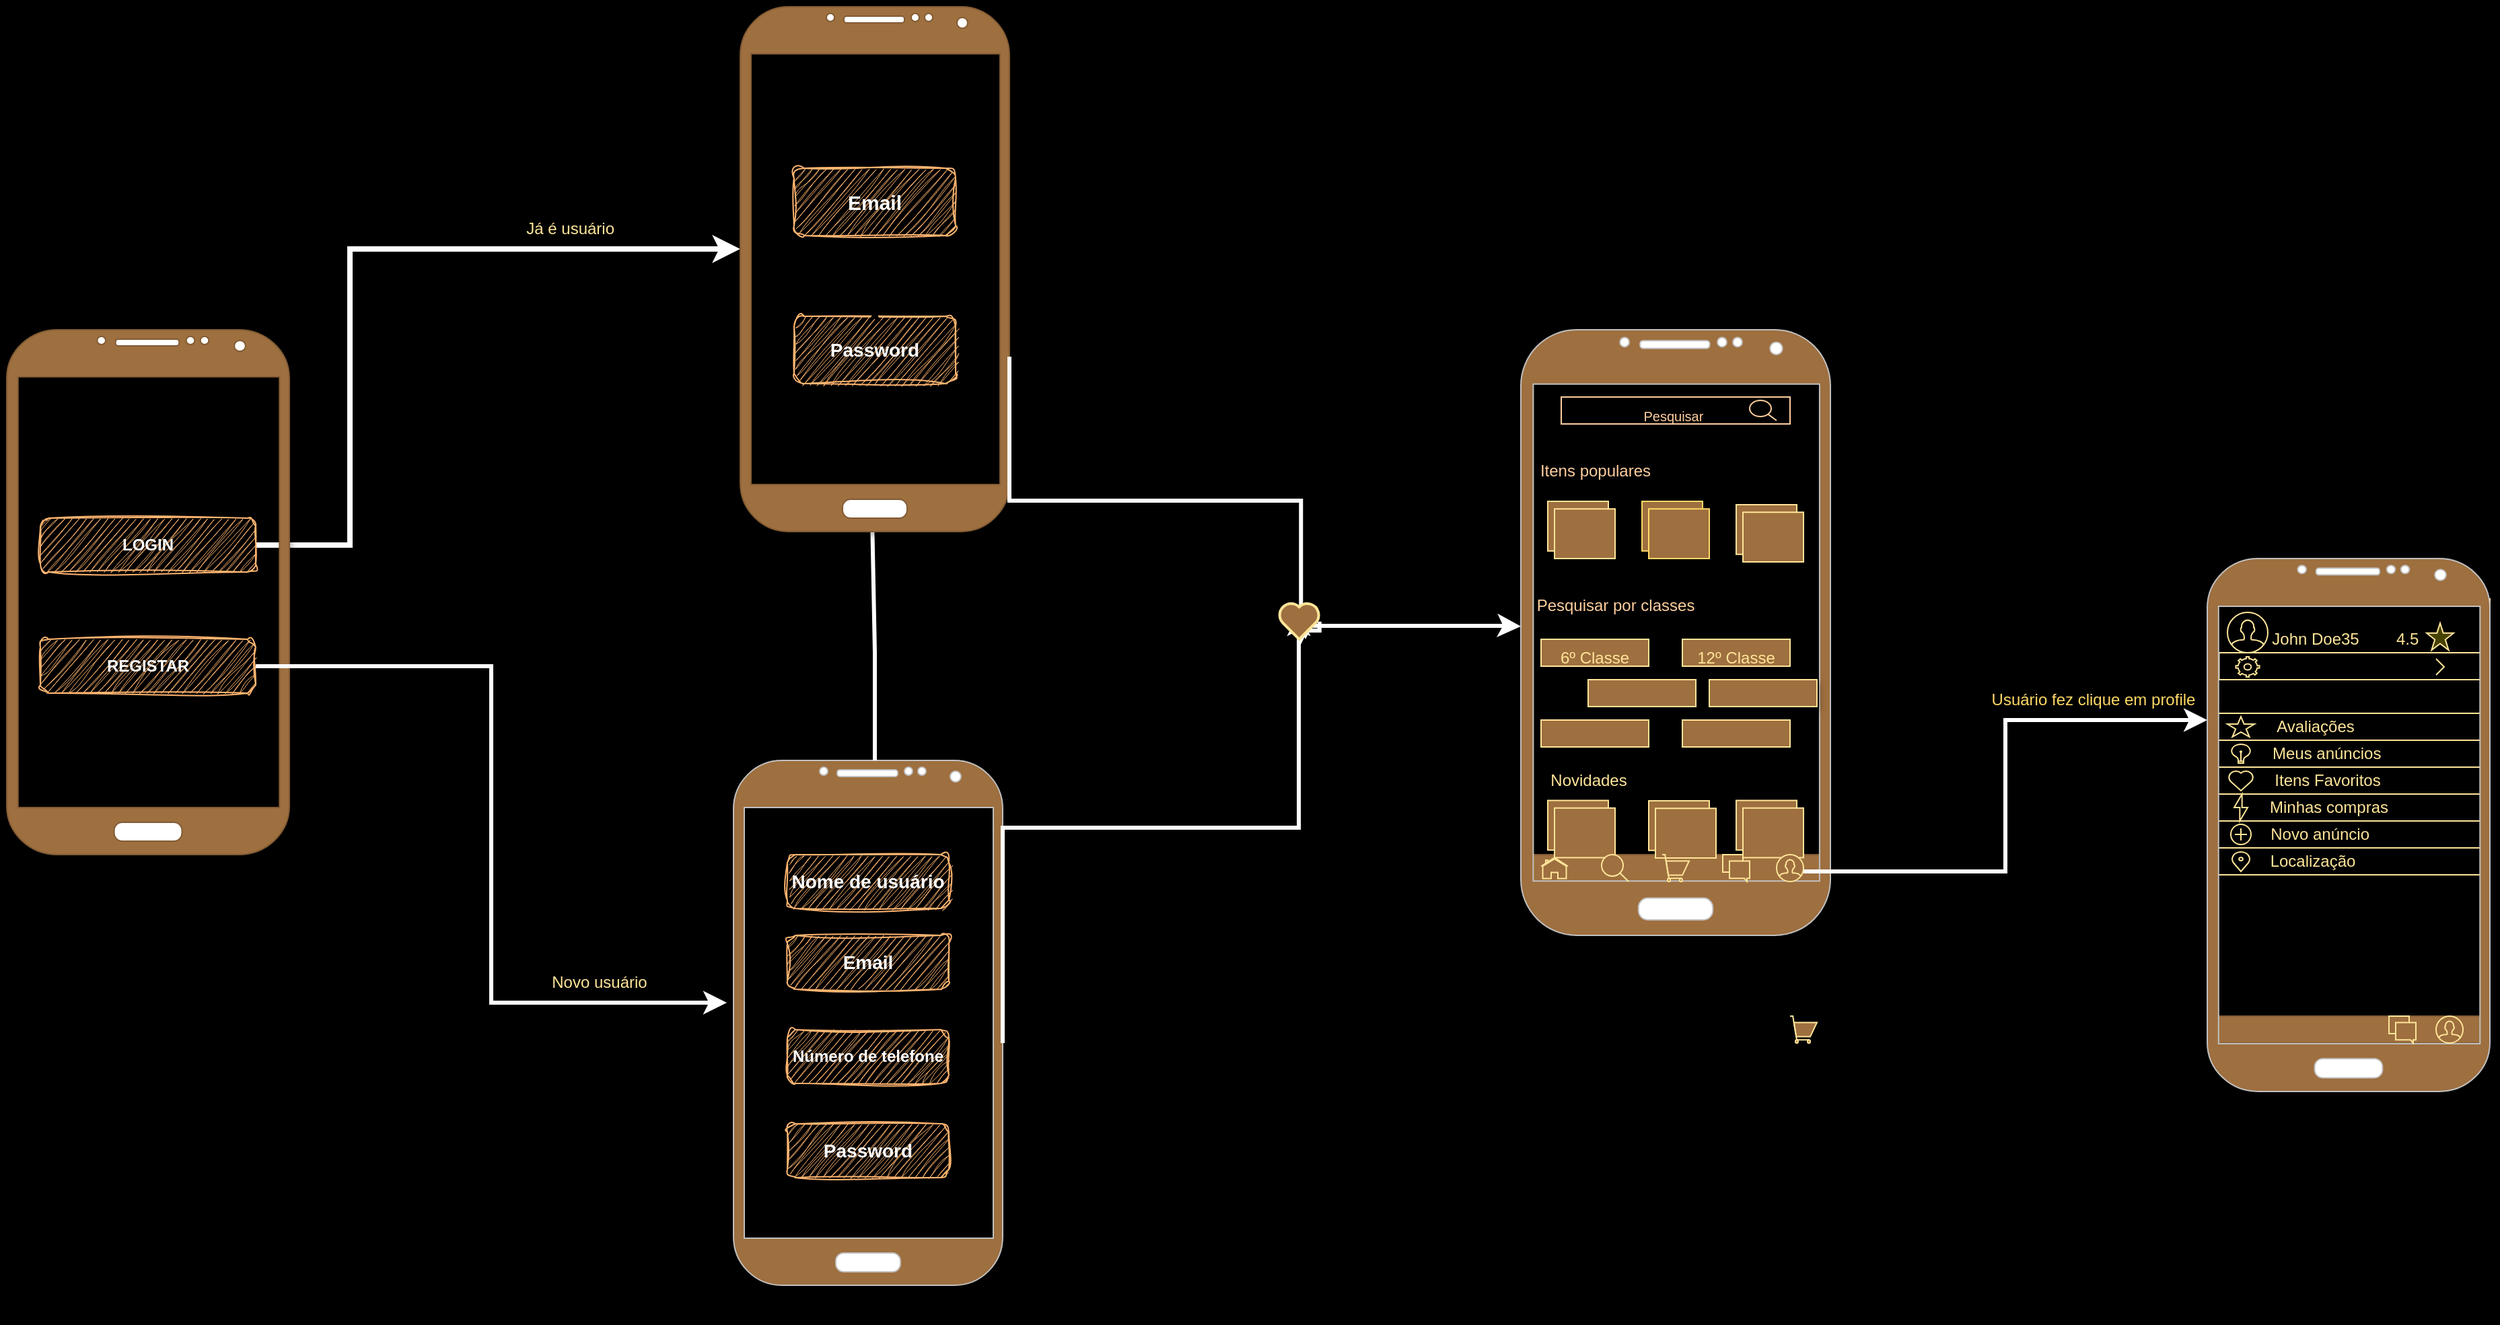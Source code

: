 <mxfile version="22.0.0" type="github" pages="2">
  <diagram id="kgpKYQtTHZ0yAKxKKP6v" name="Page-1">
    <mxGraphModel dx="1020" dy="537" grid="1" gridSize="10" guides="1" tooltips="1" connect="1" arrows="1" fold="1" page="1" pageScale="1" pageWidth="850" pageHeight="1100" background="#000000" math="0" shadow="0">
      <root>
        <mxCell id="0" />
        <mxCell id="1" parent="0" />
        <mxCell id="gszBq1xayT0m0fYIKKLI-88" value="" style="rounded=0;whiteSpace=wrap;html=1;strokeColor=#825B34;align=center;verticalAlign=top;fontFamily=Helvetica;fontSize=12;fontColor=#f4a4c0;fillColor=#9E6F3F;gradientColor=none;fillStyle=auto;shadow=1;dashed=0;strokeWidth=1;" vertex="1" parent="1">
          <mxGeometry x="1890" y="810" width="210" height="20" as="geometry" />
        </mxCell>
        <mxCell id="gszBq1xayT0m0fYIKKLI-70" value="" style="rounded=0;whiteSpace=wrap;html=1;strokeColor=#FFE599;align=center;verticalAlign=middle;fontFamily=Helvetica;fontSize=12;fontColor=#FFE599;fillColor=none;gradientColor=none;" vertex="1" parent="1">
          <mxGeometry x="1897.5" y="685" width="202.5" height="20" as="geometry" />
        </mxCell>
        <mxCell id="gszBq1xayT0m0fYIKKLI-32" value="" style="rounded=0;whiteSpace=wrap;html=1;shadow=1;dashed=0;strokeColor=#825B34;strokeWidth=1;align=center;verticalAlign=top;fontFamily=Helvetica;fontSize=12;fontColor=#f4a4c0;fillColor=#9E6F3F;gradientColor=none;" vertex="1" parent="1">
          <mxGeometry x="1387.5" y="690" width="215" height="20" as="geometry" />
        </mxCell>
        <mxCell id="gszBq1xayT0m0fYIKKLI-72" value="" style="rounded=0;whiteSpace=wrap;html=1;strokeColor=#FFE599;align=center;verticalAlign=middle;fontFamily=Helvetica;fontSize=12;fontColor=#FFE599;fillColor=none;gradientColor=none;" vertex="1" parent="1">
          <mxGeometry x="1897.5" y="665" width="202.5" height="20" as="geometry" />
        </mxCell>
        <mxCell id="gszBq1xayT0m0fYIKKLI-71" value="" style="rounded=0;whiteSpace=wrap;html=1;strokeColor=#FFE599;align=center;verticalAlign=middle;fontFamily=Helvetica;fontSize=12;fontColor=#FFE599;fillColor=none;gradientColor=none;" vertex="1" parent="1">
          <mxGeometry x="1897.5" y="645" width="202.5" height="20" as="geometry" />
        </mxCell>
        <mxCell id="gszBq1xayT0m0fYIKKLI-68" value="" style="rounded=0;whiteSpace=wrap;html=1;strokeColor=#FFE599;align=center;verticalAlign=middle;fontFamily=Helvetica;fontSize=12;fontColor=#FFE599;fillColor=none;gradientColor=none;" vertex="1" parent="1">
          <mxGeometry x="1897.5" y="625" width="202.5" height="20" as="geometry" />
        </mxCell>
        <mxCell id="gszBq1xayT0m0fYIKKLI-69" value="" style="rounded=0;whiteSpace=wrap;html=1;strokeColor=#FFE599;align=center;verticalAlign=middle;fontFamily=Helvetica;fontSize=12;fontColor=#FFE599;fillColor=none;gradientColor=none;" vertex="1" parent="1">
          <mxGeometry x="1897.5" y="605" width="202.5" height="20" as="geometry" />
        </mxCell>
        <mxCell id="gszBq1xayT0m0fYIKKLI-67" value="" style="rounded=0;whiteSpace=wrap;html=1;align=center;verticalAlign=middle;fontFamily=Helvetica;fontSize=12;fontColor=#FFE599;fillColor=none;gradientColor=none;strokeColor=#FFE599;" vertex="1" parent="1">
          <mxGeometry x="1897.5" y="585" width="202.5" height="20" as="geometry" />
        </mxCell>
        <mxCell id="gszBq1xayT0m0fYIKKLI-58" value="" style="rounded=0;whiteSpace=wrap;html=1;align=center;verticalAlign=middle;fontFamily=Helvetica;fontSize=12;fontColor=#FFE599;fillColor=none;gradientColor=none;strokeColor=#FFE599;" vertex="1" parent="1">
          <mxGeometry x="1897.5" y="500" width="202.5" height="60" as="geometry" />
        </mxCell>
        <mxCell id="gszBq1xayT0m0fYIKKLI-61" value="" style="rounded=0;whiteSpace=wrap;html=1;align=center;verticalAlign=middle;fontFamily=Helvetica;fontSize=12;fontColor=#FFE599;fillColor=none;gradientColor=none;strokeColor=#FFE599;" vertex="1" parent="1">
          <mxGeometry x="1898.75" y="540" width="201.25" height="20" as="geometry" />
        </mxCell>
        <mxCell id="gszBq1xayT0m0fYIKKLI-43" value="" style="html=1;verticalLabelPosition=bottom;align=center;labelBackgroundColor=#ffffff;verticalAlign=top;strokeWidth=1;strokeColor=#FFE599;shadow=0;dashed=0;shape=mxgraph.ios7.icons.folders_2;fontFamily=Helvetica;fontSize=12;fontColor=#f4a4c0;fillColor=#9E6F3F;gradientColor=none;" vertex="1" parent="1">
          <mxGeometry x="1400" y="649.75" width="50" height="42.5" as="geometry" />
        </mxCell>
        <mxCell id="gszBq1xayT0m0fYIKKLI-45" value="" style="html=1;verticalLabelPosition=bottom;align=center;labelBackgroundColor=#ffffff;verticalAlign=top;strokeWidth=1;strokeColor=#FFE599;shadow=0;dashed=0;shape=mxgraph.ios7.icons.folders_2;fontFamily=Helvetica;fontSize=12;fontColor=#f4a4c0;fillColor=#9E6F3F;gradientColor=none;" vertex="1" parent="1">
          <mxGeometry x="1475" y="650" width="50" height="42.5" as="geometry" />
        </mxCell>
        <mxCell id="gszBq1xayT0m0fYIKKLI-44" value="" style="html=1;verticalLabelPosition=bottom;align=center;labelBackgroundColor=#ffffff;verticalAlign=top;strokeWidth=1;strokeColor=#FFE599;shadow=0;dashed=0;shape=mxgraph.ios7.icons.folders_2;fontFamily=Helvetica;fontSize=12;fontColor=#f4a4c0;fillColor=#9E6F3F;gradientColor=none;" vertex="1" parent="1">
          <mxGeometry x="1540" y="649.75" width="50" height="42.5" as="geometry" />
        </mxCell>
        <mxCell id="2ql422s-yPlkNmw84_Gj-6" value="" style="edgeStyle=segmentEdgeStyle;endArrow=classic;html=1;curved=0;rounded=0;endSize=8;startSize=8;strokeColor=#FFFFFF;strokeWidth=4;exitX=1;exitY=0.5;exitDx=0;exitDy=0;" parent="1" target="2ql422s-yPlkNmw84_Gj-10" edge="1" source="2ql422s-yPlkNmw84_Gj-31">
          <mxGeometry width="50" height="50" relative="1" as="geometry">
            <mxPoint x="460" y="440" as="sourcePoint" />
            <mxPoint x="560" y="340" as="targetPoint" />
            <Array as="points">
              <mxPoint x="510" y="460" />
              <mxPoint x="510" y="240" />
            </Array>
          </mxGeometry>
        </mxCell>
        <mxCell id="2ql422s-yPlkNmw84_Gj-10" value="" style="swimlane;startSize=0;fontColor=none;noLabel=1;strokeColor=none;" parent="1" vertex="1">
          <mxGeometry x="800" y="230" width="170" height="210" as="geometry" />
        </mxCell>
        <mxCell id="2ql422s-yPlkNmw84_Gj-12" value="&lt;b&gt;&lt;font style=&quot;font-size: 14px;&quot; color=&quot;#ffffff&quot;&gt;Password&lt;/font&gt;&lt;/b&gt;" style="rounded=1;whiteSpace=wrap;html=1;fillColor=#FFB570;labelBackgroundColor=none;labelBorderColor=none;gradientColor=none;sketch=1;curveFitting=1;jiggle=2;strokeColor=#FFB570;" parent="2ql422s-yPlkNmw84_Gj-10" vertex="1">
          <mxGeometry x="40" y="60" width="120" height="50" as="geometry" />
        </mxCell>
        <mxCell id="2ql422s-yPlkNmw84_Gj-16" style="edgeStyle=orthogonalEdgeStyle;rounded=0;orthogonalLoop=1;jettySize=auto;html=1;exitX=0.5;exitY=0;exitDx=0;exitDy=0;entryX=0.5;entryY=-0.1;entryDx=0;entryDy=0;entryPerimeter=0;" parent="2ql422s-yPlkNmw84_Gj-10" source="2ql422s-yPlkNmw84_Gj-12" target="2ql422s-yPlkNmw84_Gj-12" edge="1">
          <mxGeometry relative="1" as="geometry" />
        </mxCell>
        <mxCell id="2ql422s-yPlkNmw84_Gj-17" style="edgeStyle=orthogonalEdgeStyle;rounded=0;orthogonalLoop=1;jettySize=auto;html=1;exitX=0.5;exitY=1;exitDx=0;exitDy=0;" parent="2ql422s-yPlkNmw84_Gj-10" source="2ql422s-yPlkNmw84_Gj-12" target="2ql422s-yPlkNmw84_Gj-12" edge="1">
          <mxGeometry relative="1" as="geometry" />
        </mxCell>
        <mxCell id="2ql422s-yPlkNmw84_Gj-20" value="" style="swimlane;startSize=0;strokeColor=none;" parent="1" vertex="1">
          <mxGeometry x="810" y="630" width="190" height="380" as="geometry" />
        </mxCell>
        <mxCell id="gszBq1xayT0m0fYIKKLI-3" style="edgeStyle=orthogonalEdgeStyle;rounded=0;orthogonalLoop=1;jettySize=auto;html=1;exitX=0;exitY=1;exitDx=0;exitDy=0;fontFamily=Helvetica;fontSize=12;fontColor=#f4a4c0;" edge="1" parent="2ql422s-yPlkNmw84_Gj-20" source="2ql422s-yPlkNmw84_Gj-21" target="A98R-v6a7x3lPAm8_0wS-1">
          <mxGeometry relative="1" as="geometry" />
        </mxCell>
        <mxCell id="2ql422s-yPlkNmw84_Gj-21" value="&lt;b&gt;&lt;font style=&quot;font-size: 14px;&quot; color=&quot;#ffffff&quot;&gt;Nome de usuário&lt;/font&gt;&lt;/b&gt;" style="rounded=1;whiteSpace=wrap;html=1;fillColor=#FFB570;labelBackgroundColor=none;labelBorderColor=none;gradientColor=none;sketch=1;curveFitting=1;jiggle=2;strokeColor=#FFB570;" parent="2ql422s-yPlkNmw84_Gj-20" vertex="1">
          <mxGeometry x="25" y="60" width="120" height="40" as="geometry" />
        </mxCell>
        <mxCell id="2ql422s-yPlkNmw84_Gj-23" value="&lt;b&gt;&lt;font style=&quot;font-size: 14px;&quot; color=&quot;#ffffff&quot;&gt;Email&lt;/font&gt;&lt;/b&gt;" style="rounded=1;whiteSpace=wrap;html=1;fillColor=#FFB570;labelBackgroundColor=none;labelBorderColor=none;gradientColor=none;sketch=1;curveFitting=1;jiggle=2;strokeColor=#FFB570;" parent="2ql422s-yPlkNmw84_Gj-20" vertex="1">
          <mxGeometry x="25" y="120" width="120" height="40" as="geometry" />
        </mxCell>
        <mxCell id="gszBq1xayT0m0fYIKKLI-2" style="edgeStyle=orthogonalEdgeStyle;rounded=0;orthogonalLoop=1;jettySize=auto;html=1;exitX=1;exitY=0.25;exitDx=0;exitDy=0;fontFamily=Helvetica;fontSize=12;fontColor=#f4a4c0;" edge="1" parent="2ql422s-yPlkNmw84_Gj-20" source="2ql422s-yPlkNmw84_Gj-24" target="A98R-v6a7x3lPAm8_0wS-1">
          <mxGeometry relative="1" as="geometry" />
        </mxCell>
        <mxCell id="2ql422s-yPlkNmw84_Gj-24" value="&lt;b&gt;&lt;font color=&quot;#ffffff&quot; style=&quot;font-size: 12px;&quot;&gt;Número de telefone&lt;/font&gt;&lt;/b&gt;" style="rounded=1;whiteSpace=wrap;html=1;fillColor=#FFB570;labelBackgroundColor=none;labelBorderColor=none;gradientColor=none;sketch=1;curveFitting=1;jiggle=2;strokeColor=#FFB570;" parent="2ql422s-yPlkNmw84_Gj-20" vertex="1">
          <mxGeometry x="25" y="190" width="120" height="40" as="geometry" />
        </mxCell>
        <mxCell id="2ql422s-yPlkNmw84_Gj-25" value="&lt;b&gt;&lt;font style=&quot;font-size: 14px;&quot; color=&quot;#ffffff&quot;&gt;Password&lt;/font&gt;&lt;/b&gt;" style="rounded=1;whiteSpace=wrap;html=1;fillColor=#FFB570;labelBackgroundColor=none;labelBorderColor=none;gradientColor=none;sketch=1;curveFitting=1;jiggle=2;strokeColor=#FFB570;" parent="2ql422s-yPlkNmw84_Gj-20" vertex="1">
          <mxGeometry x="25" y="260" width="120" height="40" as="geometry" />
        </mxCell>
        <mxCell id="A98R-v6a7x3lPAm8_0wS-1" value="" style="verticalLabelPosition=bottom;verticalAlign=top;html=1;shadow=0;dashed=0;strokeWidth=1;shape=mxgraph.android.phone2;strokeColor=#c0c0c0;align=center;fontFamily=Helvetica;fontSize=12;fontColor=#f4a4c0;fillColor=#9E6F3F;gradientColor=none;" parent="2ql422s-yPlkNmw84_Gj-20" vertex="1">
          <mxGeometry x="-15" y="-10" width="200" height="390" as="geometry" />
        </mxCell>
        <mxCell id="gszBq1xayT0m0fYIKKLI-5" value="" style="edgeStyle=elbowEdgeStyle;elbow=vertical;endArrow=classic;html=1;curved=0;rounded=0;endSize=8;startSize=8;labelBackgroundColor=default;strokeColor=#FFFFFF;strokeWidth=3;align=center;verticalAlign=middle;fontFamily=Helvetica;fontSize=12;fontColor=#f4a4c0;shape=connector;" edge="1" parent="2ql422s-yPlkNmw84_Gj-20">
          <mxGeometry width="50" height="50" relative="1" as="geometry">
            <mxPoint x="185" y="200" as="sourcePoint" />
            <mxPoint x="405" y="-120" as="targetPoint" />
          </mxGeometry>
        </mxCell>
        <mxCell id="2ql422s-yPlkNmw84_Gj-27" value="" style="endArrow=none;html=1;rounded=0;strokeWidth=3;strokeColor=#FFFFFF;entryX=0.49;entryY=0.972;entryDx=0;entryDy=0;entryPerimeter=0;" parent="1" edge="1" target="2ql422s-yPlkNmw84_Gj-34">
          <mxGeometry width="50" height="50" relative="1" as="geometry">
            <mxPoint x="900" y="620" as="sourcePoint" />
            <mxPoint x="900" y="460" as="targetPoint" />
            <Array as="points">
              <mxPoint x="900" y="540" />
            </Array>
          </mxGeometry>
        </mxCell>
        <mxCell id="2ql422s-yPlkNmw84_Gj-30" value="" style="verticalLabelPosition=bottom;verticalAlign=top;html=1;shadow=1;dashed=0;strokeWidth=1;shape=mxgraph.android.phone2;strokeColor=#825B34;fillColor=#9E6F3F;fontColor=#f4a4c0;gradientColor=none;" parent="1" vertex="1">
          <mxGeometry x="255" y="300" width="210" height="390" as="geometry" />
        </mxCell>
        <mxCell id="2ql422s-yPlkNmw84_Gj-31" value="&lt;p style=&quot;line-height: 140%;&quot;&gt;&lt;font color=&quot;#ffffff&quot;&gt;&lt;b&gt;LOGIN&lt;/b&gt;&lt;/font&gt;&lt;/p&gt;" style="rounded=1;whiteSpace=wrap;html=1;labelBackgroundColor=none;labelBorderColor=none;fillColor=#FFB570;gradientColor=none;sketch=1;curveFitting=1;jiggle=2;strokeColor=#FFB570;" parent="1" vertex="1">
          <mxGeometry x="280" y="440" width="160" height="40" as="geometry" />
        </mxCell>
        <mxCell id="2ql422s-yPlkNmw84_Gj-32" value="&lt;font color=&quot;#ffffff&quot;&gt;&lt;b&gt;REGISTAR&lt;/b&gt;&lt;/font&gt;" style="rounded=1;whiteSpace=wrap;html=1;shadow=0;strokeColor=#FFB570;glass=0;sketch=1;curveFitting=1;jiggle=2;fillColor=#FFB570;labelBackgroundColor=none;labelBorderColor=none;gradientColor=none;" parent="1" vertex="1">
          <mxGeometry x="280" y="530" width="160" height="40" as="geometry" />
        </mxCell>
        <mxCell id="2ql422s-yPlkNmw84_Gj-34" value="" style="verticalLabelPosition=bottom;verticalAlign=top;html=1;shadow=1;dashed=0;strokeWidth=1;shape=mxgraph.android.phone2;strokeColor=#825B34;fillColor=#9E6F3F;fontColor=#f4a4c0;labelBackgroundColor=#000000;fillStyle=solid;gradientColor=none;" parent="1" vertex="1">
          <mxGeometry x="800" y="60" width="200" height="390" as="geometry" />
        </mxCell>
        <mxCell id="2ql422s-yPlkNmw84_Gj-13" value="&lt;b&gt;&lt;font style=&quot;font-size: 15px;&quot; color=&quot;#ffffff&quot;&gt;Email&lt;/font&gt;&lt;/b&gt;" style="rounded=1;whiteSpace=wrap;html=1;sketch=1;curveFitting=1;jiggle=2;labelBackgroundColor=none;fillColor=#FFB570;labelBorderColor=none;gradientColor=none;strokeColor=#FFB570;" parent="1" vertex="1">
          <mxGeometry x="840" y="180" width="120" height="50" as="geometry" />
        </mxCell>
        <mxCell id="2ql422s-yPlkNmw84_Gj-14" style="edgeStyle=orthogonalEdgeStyle;rounded=0;orthogonalLoop=1;jettySize=auto;html=1;exitX=0.5;exitY=1;exitDx=0;exitDy=0;" parent="1" source="2ql422s-yPlkNmw84_Gj-13" target="2ql422s-yPlkNmw84_Gj-13" edge="1">
          <mxGeometry relative="1" as="geometry" />
        </mxCell>
        <mxCell id="gszBq1xayT0m0fYIKKLI-4" value="" style="edgeStyle=elbowEdgeStyle;elbow=vertical;endArrow=classic;html=1;curved=0;rounded=0;endSize=8;startSize=8;fontFamily=Helvetica;fontSize=12;fontColor=#f4a4c0;strokeColor=#FFFFFF;strokeWidth=3;exitX=0.993;exitY=0.521;exitDx=0;exitDy=0;exitPerimeter=0;" edge="1" parent="1" source="gszBq1xayT0m0fYIKKLI-39">
          <mxGeometry width="50" height="50" relative="1" as="geometry">
            <mxPoint x="1000.0" y="320.0" as="sourcePoint" />
            <mxPoint x="1220" y="530" as="targetPoint" />
          </mxGeometry>
        </mxCell>
        <mxCell id="gszBq1xayT0m0fYIKKLI-6" value="" style="endArrow=classic;html=1;rounded=0;labelBackgroundColor=default;strokeColor=#FFFFFF;strokeWidth=3;align=center;verticalAlign=middle;fontFamily=Helvetica;fontSize=12;fontColor=#f4a4c0;startSize=8;endSize=8;shape=connector;curved=0;elbow=vertical;" edge="1" parent="1" target="gszBq1xayT0m0fYIKKLI-7">
          <mxGeometry width="50" height="50" relative="1" as="geometry">
            <mxPoint x="1220" y="520" as="sourcePoint" />
            <mxPoint x="1480" y="520" as="targetPoint" />
            <Array as="points">
              <mxPoint x="1370" y="520" />
            </Array>
          </mxGeometry>
        </mxCell>
        <mxCell id="gszBq1xayT0m0fYIKKLI-7" value="" style="verticalLabelPosition=bottom;verticalAlign=top;html=1;shadow=0;dashed=0;strokeWidth=1;shape=mxgraph.android.phone2;strokeColor=#c0c0c0;align=center;fontFamily=Helvetica;fontSize=12;fontColor=#f4a4c0;fillColor=#9E6F3F;gradientColor=none;" vertex="1" parent="1">
          <mxGeometry x="1380" y="300" width="230" height="450" as="geometry" />
        </mxCell>
        <mxCell id="gszBq1xayT0m0fYIKKLI-8" value="&lt;div style=&quot;text-align: left;&quot;&gt;&lt;font style=&quot;color: rgb(255, 206, 159); font-size: 10px;&quot;&gt;Pesquisar&lt;/font&gt;&lt;span style=&quot;color: rgb(255, 206, 159); font-size: 11px;&quot;&gt;&amp;nbsp;&lt;/span&gt;&lt;br&gt;&lt;/div&gt;" style="rounded=0;whiteSpace=wrap;html=1;shadow=1;dashed=0;strokeColor=#FFCE9F;strokeWidth=1;align=center;verticalAlign=top;fontFamily=Helvetica;fontSize=12;fontColor=#f4a4c0;fillColor=none;gradientColor=none;" vertex="1" parent="1">
          <mxGeometry x="1410" y="350" width="170" height="20" as="geometry" />
        </mxCell>
        <mxCell id="gszBq1xayT0m0fYIKKLI-9" value="" style="html=1;verticalLabelPosition=bottom;align=center;labelBackgroundColor=#ffffff;verticalAlign=top;strokeWidth=1;strokeColor=#FFCE9F;shadow=0;dashed=0;shape=mxgraph.ios7.icons.looking_glass;fontFamily=Helvetica;fontSize=12;fontColor=#f4a4c0;fillColor=none;gradientColor=none;" vertex="1" parent="1">
          <mxGeometry x="1550" y="352.5" width="20" height="15" as="geometry" />
        </mxCell>
        <mxCell id="gszBq1xayT0m0fYIKKLI-10" value="Itens populares" style="text;html=1;align=center;verticalAlign=middle;resizable=0;points=[];autosize=1;strokeColor=none;fillColor=none;fontSize=12;fontFamily=Helvetica;fontColor=#FFCE9F;labelBackgroundColor=none;" vertex="1" parent="1">
          <mxGeometry x="1380" y="390" width="110" height="30" as="geometry" />
        </mxCell>
        <mxCell id="gszBq1xayT0m0fYIKKLI-12" value="" style="html=1;verticalLabelPosition=bottom;align=center;labelBackgroundColor=#ffffff;verticalAlign=top;strokeWidth=1;strokeColor=#FFE599;shadow=0;dashed=0;shape=mxgraph.ios7.icons.folders_2;fontFamily=Helvetica;fontSize=12;fontColor=#f4a4c0;fillColor=#9E6F3F;gradientColor=none;" vertex="1" parent="1">
          <mxGeometry x="1400" y="427.5" width="50" height="42.5" as="geometry" />
        </mxCell>
        <mxCell id="gszBq1xayT0m0fYIKKLI-13" value="" style="html=1;verticalLabelPosition=bottom;align=center;labelBackgroundColor=#ffffff;verticalAlign=top;strokeWidth=1;strokeColor=#FFD966;shadow=0;dashed=0;shape=mxgraph.ios7.icons.folders_2;fontFamily=Helvetica;fontSize=12;fontColor=#f4a4c0;fillColor=#9E6F3F;gradientColor=none;" vertex="1" parent="1">
          <mxGeometry x="1470" y="427.5" width="50" height="42.5" as="geometry" />
        </mxCell>
        <mxCell id="gszBq1xayT0m0fYIKKLI-14" value="" style="html=1;verticalLabelPosition=bottom;align=center;labelBackgroundColor=#ffffff;verticalAlign=top;strokeWidth=1;strokeColor=#FFE599;shadow=0;dashed=0;shape=mxgraph.ios7.icons.folders_2;fontFamily=Helvetica;fontSize=12;fontColor=#f4a4c0;fillColor=#9E6F3F;gradientColor=none;" vertex="1" parent="1">
          <mxGeometry x="1540" y="430" width="50" height="42.5" as="geometry" />
        </mxCell>
        <mxCell id="gszBq1xayT0m0fYIKKLI-15" value="Pesquisar por classes" style="text;html=1;align=center;verticalAlign=middle;resizable=0;points=[];autosize=1;strokeColor=none;fillColor=none;fontSize=12;fontFamily=Helvetica;fontColor=#FFCE9F;labelBackgroundColor=none;" vertex="1" parent="1">
          <mxGeometry x="1380" y="490" width="140" height="30" as="geometry" />
        </mxCell>
        <mxCell id="gszBq1xayT0m0fYIKKLI-24" value="&lt;font color=&quot;#ffe599&quot;&gt;6º Classe&lt;/font&gt;" style="rounded=0;whiteSpace=wrap;html=1;shadow=1;dashed=0;strokeColor=#FFE599;strokeWidth=1;align=center;verticalAlign=top;fontFamily=Helvetica;fontSize=12;fontColor=#f4a4c0;fillColor=#9E6F3F;gradientColor=none;" vertex="1" parent="1">
          <mxGeometry x="1395" y="530" width="80" height="20" as="geometry" />
        </mxCell>
        <mxCell id="gszBq1xayT0m0fYIKKLI-25" value="" style="rounded=0;whiteSpace=wrap;html=1;shadow=1;dashed=0;strokeColor=#FFE599;strokeWidth=1;align=center;verticalAlign=top;fontFamily=Helvetica;fontSize=12;fontColor=#f4a4c0;fillColor=#9E6F3F;gradientColor=none;" vertex="1" parent="1">
          <mxGeometry x="1430" y="560" width="80" height="20" as="geometry" />
        </mxCell>
        <mxCell id="gszBq1xayT0m0fYIKKLI-27" value="" style="rounded=0;whiteSpace=wrap;html=1;shadow=1;dashed=0;strokeColor=#FFE599;strokeWidth=1;align=center;verticalAlign=top;fontFamily=Helvetica;fontSize=12;fontColor=#f4a4c0;fillColor=#9E6F3F;gradientColor=none;" vertex="1" parent="1">
          <mxGeometry x="1395" y="590" width="80" height="20" as="geometry" />
        </mxCell>
        <mxCell id="gszBq1xayT0m0fYIKKLI-28" value="&lt;font color=&quot;#ffe599&quot;&gt;12º Classe&lt;/font&gt;" style="rounded=0;whiteSpace=wrap;html=1;shadow=1;dashed=0;strokeColor=#FFE599;strokeWidth=1;align=center;verticalAlign=top;fontFamily=Helvetica;fontSize=12;fontColor=#f4a4c0;fillColor=#9E6F3F;gradientColor=none;" vertex="1" parent="1">
          <mxGeometry x="1500" y="530" width="80" height="20" as="geometry" />
        </mxCell>
        <mxCell id="gszBq1xayT0m0fYIKKLI-29" value="" style="rounded=0;whiteSpace=wrap;html=1;shadow=1;dashed=0;strokeColor=#FFE599;strokeWidth=1;align=center;verticalAlign=top;fontFamily=Helvetica;fontSize=12;fontColor=#f4a4c0;fillColor=#9E6F3F;gradientColor=none;" vertex="1" parent="1">
          <mxGeometry x="1500" y="590" width="80" height="20" as="geometry" />
        </mxCell>
        <mxCell id="gszBq1xayT0m0fYIKKLI-30" value="" style="rounded=0;whiteSpace=wrap;html=1;shadow=1;dashed=0;strokeColor=#FFE599;strokeWidth=1;align=center;verticalAlign=top;fontFamily=Helvetica;fontSize=12;fontColor=#f4a4c0;fillColor=#9E6F3F;gradientColor=none;" vertex="1" parent="1">
          <mxGeometry x="1520" y="560" width="80" height="20" as="geometry" />
        </mxCell>
        <mxCell id="gszBq1xayT0m0fYIKKLI-34" value="" style="html=1;verticalLabelPosition=bottom;align=center;labelBackgroundColor=#ffffff;verticalAlign=top;strokeWidth=1;strokeColor=#FFE599;shadow=0;dashed=0;shape=mxgraph.ios7.icons.user;fontFamily=Helvetica;fontSize=12;fontColor=#f4a4c0;fillColor=#9E6F3F;gradientColor=none;" vertex="1" parent="1">
          <mxGeometry x="1570" y="690" width="20" height="20" as="geometry" />
        </mxCell>
        <mxCell id="gszBq1xayT0m0fYIKKLI-35" value="" style="html=1;verticalLabelPosition=bottom;align=center;labelBackgroundColor=#ffffff;verticalAlign=top;strokeWidth=1;strokeColor=#FFE599;shadow=0;dashed=0;shape=mxgraph.ios7.icons.messages;fontFamily=Helvetica;fontSize=12;fontColor=#f4a4c0;fillColor=#9E6F3F;gradientColor=none;" vertex="1" parent="1">
          <mxGeometry x="1530" y="690" width="20" height="20" as="geometry" />
        </mxCell>
        <mxCell id="gszBq1xayT0m0fYIKKLI-36" value="" style="html=1;verticalLabelPosition=bottom;align=center;labelBackgroundColor=#ffffff;verticalAlign=top;strokeWidth=1;strokeColor=#FFE599;shadow=0;dashed=0;shape=mxgraph.ios7.icons.shopping_cart;fontFamily=Helvetica;fontSize=12;fontColor=#f4a4c0;fillColor=#9E6F3F;gradientColor=none;" vertex="1" parent="1">
          <mxGeometry x="1485" y="690" width="20" height="20" as="geometry" />
        </mxCell>
        <mxCell id="gszBq1xayT0m0fYIKKLI-37" value="" style="html=1;verticalLabelPosition=bottom;align=center;labelBackgroundColor=#ffffff;verticalAlign=top;strokeWidth=1;strokeColor=#FFE599;shadow=0;dashed=0;shape=mxgraph.ios7.icons.home;fontFamily=Helvetica;fontSize=12;fontColor=#f4a4c0;fillColor=#9E6F3F;gradientColor=none;" vertex="1" parent="1">
          <mxGeometry x="1395" y="692.25" width="20" height="15.5" as="geometry" />
        </mxCell>
        <mxCell id="gszBq1xayT0m0fYIKKLI-38" value="" style="html=1;verticalLabelPosition=bottom;align=center;labelBackgroundColor=#ffffff;verticalAlign=top;strokeWidth=1;strokeColor=#FFE599;shadow=0;dashed=0;shape=mxgraph.ios7.icons.looking_glass;fontFamily=Helvetica;fontSize=12;fontColor=#f4a4c0;fillColor=#9E6F3F;gradientColor=none;" vertex="1" parent="1">
          <mxGeometry x="1440" y="690" width="20" height="20" as="geometry" />
        </mxCell>
        <mxCell id="gszBq1xayT0m0fYIKKLI-40" value="" style="edgeStyle=elbowEdgeStyle;elbow=vertical;endArrow=classic;html=1;curved=0;rounded=0;endSize=8;startSize=8;fontFamily=Helvetica;fontSize=12;fontColor=#f4a4c0;strokeColor=#FFFFFF;strokeWidth=3;exitX=0.993;exitY=0.521;exitDx=0;exitDy=0;exitPerimeter=0;entryX=0.544;entryY=1.131;entryDx=0;entryDy=0;entryPerimeter=0;" edge="1" parent="1" target="gszBq1xayT0m0fYIKKLI-39">
          <mxGeometry width="50" height="50" relative="1" as="geometry">
            <mxPoint x="1000.0" y="320.0" as="sourcePoint" />
            <mxPoint x="1220" y="530" as="targetPoint" />
          </mxGeometry>
        </mxCell>
        <mxCell id="gszBq1xayT0m0fYIKKLI-39" value="" style="html=1;verticalLabelPosition=bottom;align=center;labelBackgroundColor=#ffffff;verticalAlign=top;strokeWidth=2;strokeColor=#FFE599;shadow=0;dashed=0;shape=mxgraph.ios7.icons.heart;fontFamily=Helvetica;fontSize=12;fontColor=#f4a4c0;fillColor=#9E6F3F;gradientColor=none;" vertex="1" parent="1">
          <mxGeometry x="1200" y="502.7" width="30.6" height="27.3" as="geometry" />
        </mxCell>
        <mxCell id="gszBq1xayT0m0fYIKKLI-42" value="Novidades" style="text;html=1;align=center;verticalAlign=middle;resizable=0;points=[];autosize=1;strokeColor=none;fillColor=none;fontSize=12;fontFamily=Helvetica;fontColor=#FFE599;" vertex="1" parent="1">
          <mxGeometry x="1390" y="620" width="80" height="30" as="geometry" />
        </mxCell>
        <mxCell id="gszBq1xayT0m0fYIKKLI-47" value="" style="edgeStyle=elbowEdgeStyle;elbow=horizontal;endArrow=classic;html=1;curved=0;rounded=0;endSize=8;startSize=8;labelBackgroundColor=default;strokeColor=#FFFFFF;strokeWidth=3;align=center;verticalAlign=middle;fontFamily=Helvetica;fontSize=12;fontColor=#f4a4c0;shape=connector;exitX=1;exitY=0.5;exitDx=0;exitDy=0;" edge="1" parent="1" source="2ql422s-yPlkNmw84_Gj-32">
          <mxGeometry width="50" height="50" relative="1" as="geometry">
            <mxPoint x="640" y="640" as="sourcePoint" />
            <mxPoint x="790" y="800" as="targetPoint" />
          </mxGeometry>
        </mxCell>
        <mxCell id="gszBq1xayT0m0fYIKKLI-48" value="" style="edgeStyle=elbowEdgeStyle;elbow=horizontal;endArrow=classic;html=1;curved=0;rounded=0;endSize=8;startSize=8;labelBackgroundColor=default;strokeColor=#FFFFFF;strokeWidth=3;align=center;verticalAlign=middle;fontFamily=Helvetica;fontSize=12;fontColor=#f4a4c0;shape=connector;" edge="1" parent="1">
          <mxGeometry width="50" height="50" relative="1" as="geometry">
            <mxPoint x="1590" y="702.5" as="sourcePoint" />
            <mxPoint x="1890" y="590" as="targetPoint" />
          </mxGeometry>
        </mxCell>
        <mxCell id="gszBq1xayT0m0fYIKKLI-49" value="" style="verticalLabelPosition=bottom;verticalAlign=top;html=1;shadow=0;dashed=0;strokeWidth=1;shape=mxgraph.android.phone2;strokeColor=#c0c0c0;labelBackgroundColor=#ffffff;align=center;fontFamily=Helvetica;fontSize=12;fontColor=#f4a4c0;fillColor=#9E6F3F;gradientColor=none;" vertex="1" parent="1">
          <mxGeometry x="1890" y="470" width="210" height="396" as="geometry" />
        </mxCell>
        <mxCell id="gszBq1xayT0m0fYIKKLI-50" value="&lt;font color=&quot;#ffd966&quot;&gt;Usuário fez clique em profile&lt;/font&gt;" style="text;html=1;align=center;verticalAlign=middle;resizable=0;points=[];autosize=1;strokeColor=none;fillColor=none;fontSize=12;fontFamily=Helvetica;fontColor=#f4a4c0;" vertex="1" parent="1">
          <mxGeometry x="1720" y="560" width="170" height="30" as="geometry" />
        </mxCell>
        <mxCell id="gszBq1xayT0m0fYIKKLI-51" value="Já é usuário&amp;nbsp;" style="text;html=1;align=center;verticalAlign=middle;resizable=0;points=[];autosize=1;strokeColor=none;fillColor=none;fontSize=12;fontFamily=Helvetica;fontColor=#FFE599;strokeWidth=2;" vertex="1" parent="1">
          <mxGeometry x="630" y="210" width="90" height="30" as="geometry" />
        </mxCell>
        <mxCell id="gszBq1xayT0m0fYIKKLI-52" value="Novo usuário" style="text;html=1;align=center;verticalAlign=middle;resizable=0;points=[];autosize=1;strokeColor=none;fillColor=none;fontSize=12;fontFamily=Helvetica;fontColor=#FFE599;strokeWidth=2;" vertex="1" parent="1">
          <mxGeometry x="650" y="770" width="90" height="30" as="geometry" />
        </mxCell>
        <mxCell id="gszBq1xayT0m0fYIKKLI-60" value="" style="html=1;verticalLabelPosition=bottom;align=center;labelBackgroundColor=#ffffff;verticalAlign=top;strokeWidth=1;strokeColor=#FFE599;shadow=0;dashed=0;shape=mxgraph.ios7.icons.user;fontFamily=Helvetica;fontSize=12;fontColor=#FFE599;fillColor=none;gradientColor=none;" vertex="1" parent="1">
          <mxGeometry x="1905" y="510" width="30" height="30" as="geometry" />
        </mxCell>
        <mxCell id="gszBq1xayT0m0fYIKKLI-62" value="John Doe35" style="text;html=1;align=center;verticalAlign=middle;resizable=0;points=[];autosize=1;strokeColor=none;fillColor=none;fontSize=12;fontFamily=Helvetica;fontColor=#FFE599;" vertex="1" parent="1">
          <mxGeometry x="1925" y="514.5" width="90" height="30" as="geometry" />
        </mxCell>
        <mxCell id="gszBq1xayT0m0fYIKKLI-63" value="" style="html=1;verticalLabelPosition=bottom;align=center;labelBackgroundColor=#ffffff;verticalAlign=top;strokeWidth=1;strokeColor=#FFE599;shadow=0;dashed=0;shape=mxgraph.ios7.icons.settings;fontFamily=Helvetica;fontSize=12;fontColor=#FFE599;fillColor=none;gradientColor=none;" vertex="1" parent="1">
          <mxGeometry x="1911.25" y="543" width="17.5" height="15" as="geometry" />
        </mxCell>
        <mxCell id="gszBq1xayT0m0fYIKKLI-66" value="" style="html=1;verticalLabelPosition=bottom;labelBackgroundColor=#ffffff;verticalAlign=top;shadow=0;dashed=0;strokeWidth=1;shape=mxgraph.ios7.misc.right;strokeColor=#FFE599;align=center;fontFamily=Helvetica;fontSize=12;fontColor=#FFE599;fillColor=none;gradientColor=none;" vertex="1" parent="1">
          <mxGeometry x="2060" y="544.5" width="6" height="12" as="geometry" />
        </mxCell>
        <mxCell id="gszBq1xayT0m0fYIKKLI-74" value="Avaliações" style="text;html=1;align=center;verticalAlign=middle;resizable=0;points=[];autosize=1;strokeColor=none;fillColor=none;fontSize=12;fontFamily=Helvetica;fontColor=#FFE599;" vertex="1" parent="1">
          <mxGeometry x="1930" y="580" width="80" height="30" as="geometry" />
        </mxCell>
        <mxCell id="gszBq1xayT0m0fYIKKLI-75" value="" style="verticalLabelPosition=bottom;verticalAlign=top;html=1;shape=mxgraph.basic.star;rounded=0;strokeColor=#FFE599;align=center;fontFamily=Helvetica;fontSize=12;fontColor=#FFE599;fillColor=none;gradientColor=none;" vertex="1" parent="1">
          <mxGeometry x="1905" y="587.5" width="20" height="15" as="geometry" />
        </mxCell>
        <mxCell id="gszBq1xayT0m0fYIKKLI-76" value="Meus anúncios&amp;nbsp;" style="text;html=1;align=center;verticalAlign=middle;resizable=0;points=[];autosize=1;strokeColor=none;fillColor=none;fontSize=12;fontFamily=Helvetica;fontColor=#FFE599;" vertex="1" parent="1">
          <mxGeometry x="1925" y="600" width="110" height="30" as="geometry" />
        </mxCell>
        <mxCell id="gszBq1xayT0m0fYIKKLI-77" value="" style="html=1;verticalLabelPosition=bottom;align=center;labelBackgroundColor=#ffffff;verticalAlign=top;strokeWidth=1;strokeColor=#FFE599;shadow=0;dashed=0;shape=mxgraph.ios7.icons.lightbulb;rounded=0;fontFamily=Helvetica;fontSize=12;fontColor=#FFE599;fillColor=none;gradientColor=none;" vertex="1" parent="1">
          <mxGeometry x="1907.5" y="608" width="15" height="14" as="geometry" />
        </mxCell>
        <mxCell id="gszBq1xayT0m0fYIKKLI-78" value="Itens Favoritos" style="text;html=1;align=center;verticalAlign=middle;resizable=0;points=[];autosize=1;strokeColor=none;fillColor=none;fontSize=12;fontFamily=Helvetica;fontColor=#FFE599;" vertex="1" parent="1">
          <mxGeometry x="1928.75" y="620" width="100" height="30" as="geometry" />
        </mxCell>
        <mxCell id="gszBq1xayT0m0fYIKKLI-79" value="" style="html=1;verticalLabelPosition=bottom;align=center;labelBackgroundColor=#ffffff;verticalAlign=top;strokeWidth=1;strokeColor=#FFE599;shadow=0;dashed=0;shape=mxgraph.ios7.icons.heart;rounded=0;fontFamily=Helvetica;fontSize=12;fontColor=#FFE599;fillColor=none;gradientColor=none;" vertex="1" parent="1">
          <mxGeometry x="1905.63" y="627.5" width="18.75" height="15" as="geometry" />
        </mxCell>
        <mxCell id="gszBq1xayT0m0fYIKKLI-80" value="Minhas compras" style="text;html=1;align=center;verticalAlign=middle;resizable=0;points=[];autosize=1;strokeColor=none;fillColor=none;fontSize=12;fontFamily=Helvetica;fontColor=#FFE599;" vertex="1" parent="1">
          <mxGeometry x="1925" y="640" width="110" height="30" as="geometry" />
        </mxCell>
        <mxCell id="gszBq1xayT0m0fYIKKLI-81" value="" style="html=1;verticalLabelPosition=bottom;align=center;labelBackgroundColor=#ffffff;verticalAlign=top;strokeWidth=1;strokeColor=#FFE599;shadow=0;dashed=0;shape=mxgraph.ios7.icons.flash;rounded=0;fontFamily=Helvetica;fontSize=12;fontColor=#FFE599;fillColor=none;gradientColor=none;" vertex="1" parent="1">
          <mxGeometry x="1910" y="645" width="10" height="20" as="geometry" />
        </mxCell>
        <mxCell id="gszBq1xayT0m0fYIKKLI-82" value="Novo anúncio&amp;nbsp;" style="text;html=1;align=center;verticalAlign=middle;resizable=0;points=[];autosize=1;strokeColor=none;fillColor=none;fontSize=12;fontFamily=Helvetica;fontColor=#FFE599;" vertex="1" parent="1">
          <mxGeometry x="1925" y="660" width="100" height="30" as="geometry" />
        </mxCell>
        <mxCell id="gszBq1xayT0m0fYIKKLI-83" value="" style="html=1;verticalLabelPosition=bottom;align=center;labelBackgroundColor=#ffffff;verticalAlign=top;strokeWidth=1;strokeColor=#FFE599;shadow=0;dashed=0;shape=mxgraph.ios7.icons.add;rounded=0;fontFamily=Helvetica;fontSize=12;fontColor=#FFE599;fillColor=none;gradientColor=none;" vertex="1" parent="1">
          <mxGeometry x="1907.5" y="667.5" width="15" height="15" as="geometry" />
        </mxCell>
        <mxCell id="gszBq1xayT0m0fYIKKLI-84" value="" style="html=1;verticalLabelPosition=bottom;align=center;labelBackgroundColor=#ffffff;verticalAlign=top;strokeWidth=1;strokeColor=#FFE599;shadow=0;dashed=0;shape=mxgraph.ios7.icons.location;rounded=0;fontFamily=Helvetica;fontSize=12;fontColor=#FFE599;fillColor=none;gradientColor=none;" vertex="1" parent="1">
          <mxGeometry x="1907.82" y="687.5" width="14.37" height="15" as="geometry" />
        </mxCell>
        <mxCell id="gszBq1xayT0m0fYIKKLI-85" value="Localização" style="text;html=1;align=center;verticalAlign=middle;resizable=0;points=[];autosize=1;strokeColor=none;fillColor=none;fontSize=12;fontFamily=Helvetica;fontColor=#FFE599;" vertex="1" parent="1">
          <mxGeometry x="1922.5" y="680" width="90" height="30" as="geometry" />
        </mxCell>
        <mxCell id="gszBq1xayT0m0fYIKKLI-86" value="4.5&amp;nbsp;" style="text;html=1;align=center;verticalAlign=middle;resizable=0;points=[];autosize=1;strokeColor=none;fillColor=none;fontSize=12;fontFamily=Helvetica;fontColor=#FFE599;" vertex="1" parent="1">
          <mxGeometry x="2020" y="514.5" width="40" height="30" as="geometry" />
        </mxCell>
        <mxCell id="gszBq1xayT0m0fYIKKLI-87" value="" style="verticalLabelPosition=bottom;verticalAlign=top;html=1;shape=mxgraph.basic.star;rounded=0;strokeColor=#FFE599;align=center;fontFamily=Helvetica;fontSize=12;fontColor=#FFE599;fillColor=#454200;gradientColor=none;" vertex="1" parent="1">
          <mxGeometry x="2053" y="518" width="20" height="20" as="geometry" />
        </mxCell>
        <mxCell id="gszBq1xayT0m0fYIKKLI-89" value="" style="html=1;verticalLabelPosition=bottom;align=center;labelBackgroundColor=#ffffff;verticalAlign=top;strokeWidth=1;strokeColor=#FFE599;shadow=0;dashed=0;shape=mxgraph.ios7.icons.user;rounded=0;fontFamily=Helvetica;fontSize=12;fontColor=#f4a4c0;fillColor=#9E6F3F;gradientColor=none;" vertex="1" parent="1">
          <mxGeometry x="2060" y="810" width="20" height="20" as="geometry" />
        </mxCell>
        <mxCell id="gszBq1xayT0m0fYIKKLI-90" value="" style="html=1;verticalLabelPosition=bottom;align=center;labelBackgroundColor=#ffffff;verticalAlign=top;strokeWidth=1;strokeColor=#FFE599;shadow=0;dashed=0;shape=mxgraph.ios7.icons.messages;rounded=0;fontFamily=Helvetica;fontSize=12;fontColor=#f4a4c0;fillColor=#9E6F3F;gradientColor=none;" vertex="1" parent="1">
          <mxGeometry x="2025" y="810" width="20" height="20" as="geometry" />
        </mxCell>
        <mxCell id="gszBq1xayT0m0fYIKKLI-91" value="" style="html=1;verticalLabelPosition=bottom;align=center;labelBackgroundColor=#ffffff;verticalAlign=top;strokeWidth=1;strokeColor=#FFE599;shadow=0;dashed=0;shape=mxgraph.ios7.icons.shopping_cart;rounded=0;fontFamily=Helvetica;fontSize=12;fontColor=#f4a4c0;fillColor=#9E6F3F;gradientColor=none;" vertex="1" parent="1">
          <mxGeometry x="1580" y="810" width="20" height="20" as="geometry" />
        </mxCell>
      </root>
    </mxGraphModel>
  </diagram>
  <diagram id="PZuyhclzxS1qI-OpDxxj" name="Page-2">
    <mxGraphModel dx="984" dy="644" grid="1" gridSize="10" guides="1" tooltips="1" connect="1" arrows="1" fold="1" page="1" pageScale="1" pageWidth="827" pageHeight="1169" math="0" shadow="0">
      <root>
        <mxCell id="0" />
        <mxCell id="1" parent="0" />
      </root>
    </mxGraphModel>
  </diagram>
</mxfile>
